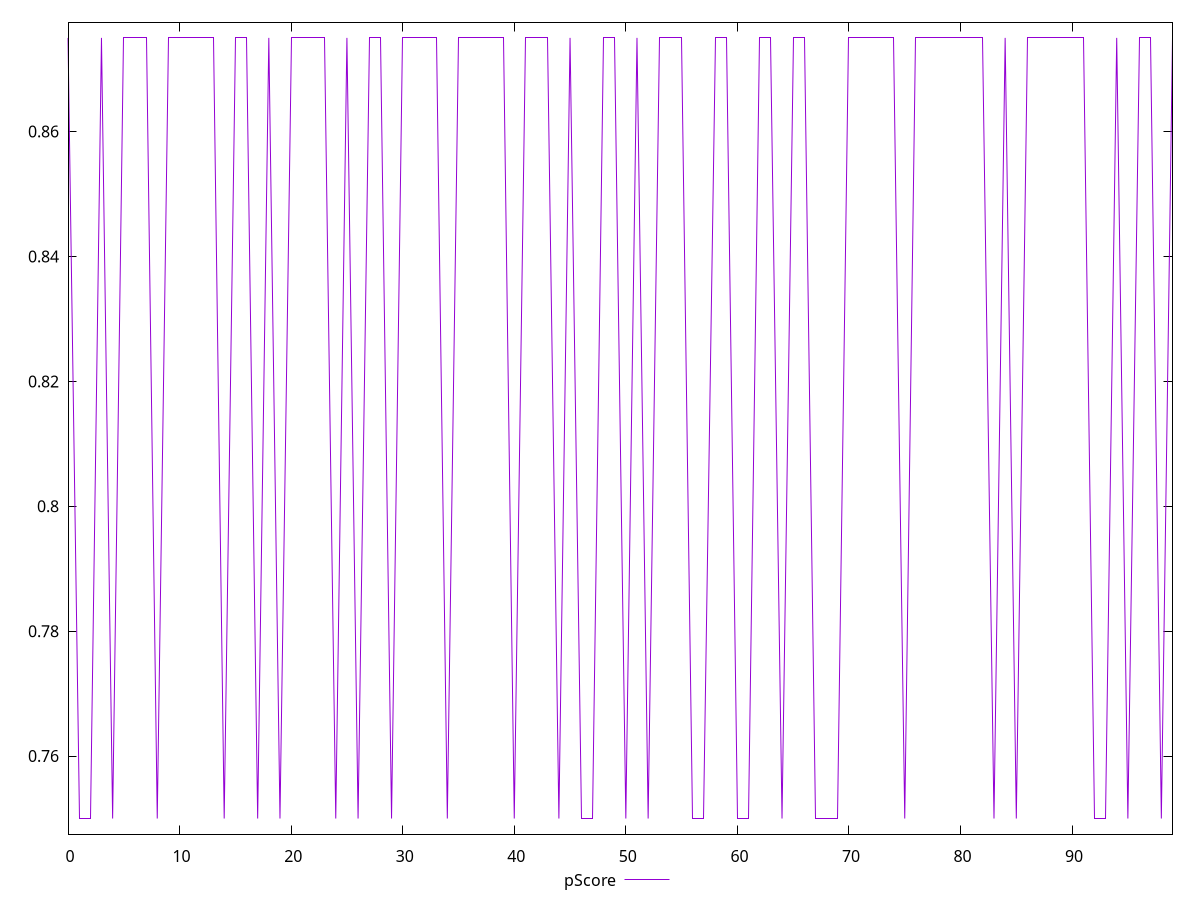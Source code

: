 reset

$pScore <<EOF
0 0.875
1 0.75
2 0.75
3 0.875
4 0.75
5 0.875
6 0.875
7 0.875
8 0.75
9 0.875
10 0.875
11 0.875
12 0.875
13 0.875
14 0.75
15 0.875
16 0.875
17 0.75
18 0.875
19 0.75
20 0.875
21 0.875
22 0.875
23 0.875
24 0.75
25 0.875
26 0.75
27 0.875
28 0.875
29 0.75
30 0.875
31 0.875
32 0.875
33 0.875
34 0.75
35 0.875
36 0.875
37 0.875
38 0.875
39 0.875
40 0.75
41 0.875
42 0.875
43 0.875
44 0.75
45 0.875
46 0.75
47 0.75
48 0.875
49 0.875
50 0.75
51 0.875
52 0.75
53 0.875
54 0.875
55 0.875
56 0.75
57 0.75
58 0.875
59 0.875
60 0.75
61 0.75
62 0.875
63 0.875
64 0.75
65 0.875
66 0.875
67 0.75
68 0.75
69 0.75
70 0.875
71 0.875
72 0.875
73 0.875
74 0.875
75 0.75
76 0.875
77 0.875
78 0.875
79 0.875
80 0.875
81 0.875
82 0.875
83 0.75
84 0.875
85 0.75
86 0.875
87 0.875
88 0.875
89 0.875
90 0.875
91 0.875
92 0.75
93 0.75
94 0.875
95 0.75
96 0.875
97 0.875
98 0.75
99 0.875
EOF

set key outside below
set xrange [0:99]
set yrange [0.7475:0.8775]
set trange [0.7475:0.8775]
set terminal svg size 640, 500 enhanced background rgb 'white'
set output "reports/report_00032_2021-02-25T10-28-15.087Z/uses-text-compression/samples/card/pScore/values.svg"

plot $pScore title "pScore" with line

reset

